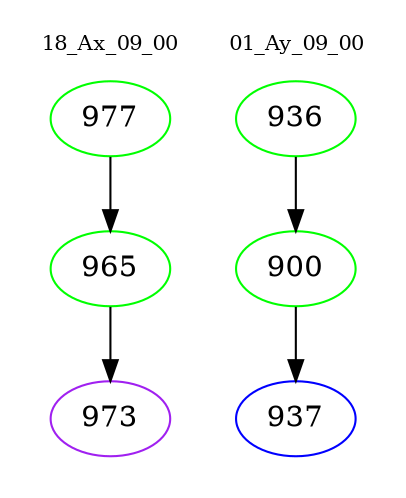 digraph{
subgraph cluster_0 {
color = white
label = "18_Ax_09_00";
fontsize=10;
T0_977 [label="977", color="green"]
T0_977 -> T0_965 [color="black"]
T0_965 [label="965", color="green"]
T0_965 -> T0_973 [color="black"]
T0_973 [label="973", color="purple"]
}
subgraph cluster_1 {
color = white
label = "01_Ay_09_00";
fontsize=10;
T1_936 [label="936", color="green"]
T1_936 -> T1_900 [color="black"]
T1_900 [label="900", color="green"]
T1_900 -> T1_937 [color="black"]
T1_937 [label="937", color="blue"]
}
}
